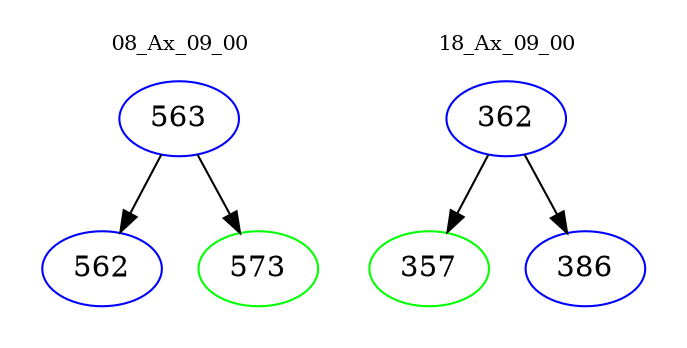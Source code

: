 digraph{
subgraph cluster_0 {
color = white
label = "08_Ax_09_00";
fontsize=10;
T0_563 [label="563", color="blue"]
T0_563 -> T0_562 [color="black"]
T0_562 [label="562", color="blue"]
T0_563 -> T0_573 [color="black"]
T0_573 [label="573", color="green"]
}
subgraph cluster_1 {
color = white
label = "18_Ax_09_00";
fontsize=10;
T1_362 [label="362", color="blue"]
T1_362 -> T1_357 [color="black"]
T1_357 [label="357", color="green"]
T1_362 -> T1_386 [color="black"]
T1_386 [label="386", color="blue"]
}
}
